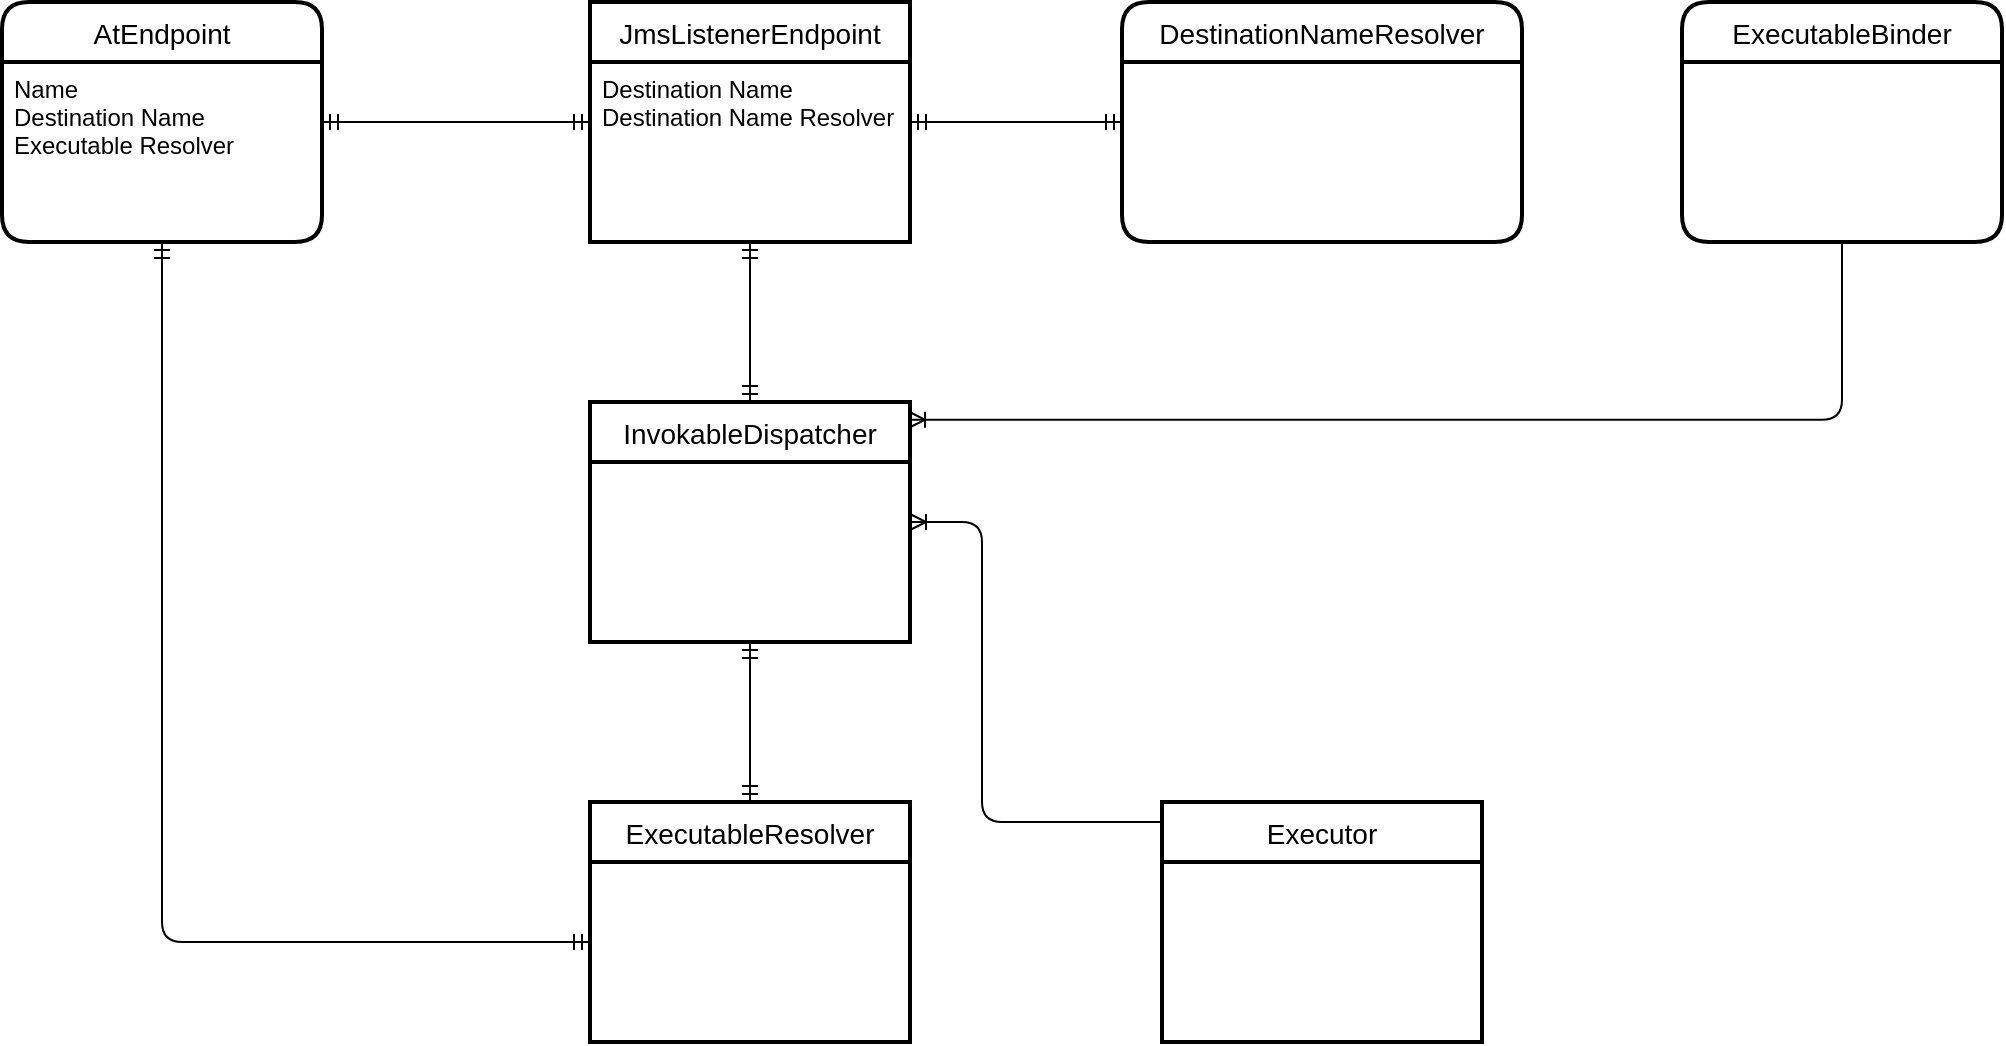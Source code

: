 <mxfile version="14.6.13" type="device"><diagram id="C5RBs43oDa-KdzZeNtuy" name="Endpoint"><mxGraphModel dx="3342" dy="1342" grid="1" gridSize="10" guides="1" tooltips="1" connect="1" arrows="1" fold="1" page="1" pageScale="1" pageWidth="1169" pageHeight="827" math="0" shadow="0"><root><mxCell id="WIyWlLk6GJQsqaUBKTNV-0"/><mxCell id="WIyWlLk6GJQsqaUBKTNV-1" parent="WIyWlLk6GJQsqaUBKTNV-0"/><mxCell id="4FK_EQJXdQuQeS4iLHSr-0" value="AtEndpoint" style="swimlane;childLayout=stackLayout;horizontal=1;startSize=30;horizontalStack=0;rounded=1;fontSize=14;fontStyle=0;strokeWidth=2;resizeParent=0;resizeLast=1;shadow=0;dashed=0;align=center;" parent="WIyWlLk6GJQsqaUBKTNV-1" vertex="1"><mxGeometry x="40" y="40" width="160" height="120" as="geometry"/></mxCell><mxCell id="4FK_EQJXdQuQeS4iLHSr-1" value="Name&#10;Destination Name&#10;Executable Resolver" style="align=left;strokeColor=none;fillColor=none;spacingLeft=4;fontSize=12;verticalAlign=top;resizable=0;rotatable=0;part=1;" parent="4FK_EQJXdQuQeS4iLHSr-0" vertex="1"><mxGeometry y="30" width="160" height="90" as="geometry"/></mxCell><mxCell id="4FK_EQJXdQuQeS4iLHSr-2" value="JmsListenerEndpoint" style="swimlane;childLayout=stackLayout;horizontal=1;startSize=30;horizontalStack=0;rounded=0;fontSize=14;fontStyle=0;strokeWidth=2;resizeParent=0;resizeLast=1;shadow=0;dashed=0;align=center;" parent="WIyWlLk6GJQsqaUBKTNV-1" vertex="1"><mxGeometry x="334" y="40" width="160" height="120" as="geometry"/></mxCell><mxCell id="4FK_EQJXdQuQeS4iLHSr-3" value="Destination Name&#10;Destination Name Resolver" style="align=left;strokeColor=none;fillColor=none;spacingLeft=4;fontSize=12;verticalAlign=top;resizable=0;rotatable=0;part=1;" parent="4FK_EQJXdQuQeS4iLHSr-2" vertex="1"><mxGeometry y="30" width="160" height="90" as="geometry"/></mxCell><mxCell id="4FK_EQJXdQuQeS4iLHSr-10" value="DestinationNameResolver" style="swimlane;childLayout=stackLayout;horizontal=1;startSize=30;horizontalStack=0;rounded=1;fontSize=14;fontStyle=0;strokeWidth=2;resizeParent=0;resizeLast=1;shadow=0;dashed=0;align=center;swimlaneLine=1;glass=0;sketch=0;" parent="WIyWlLk6GJQsqaUBKTNV-1" vertex="1"><mxGeometry x="600" y="40" width="200" height="120" as="geometry"/></mxCell><mxCell id="4FK_EQJXdQuQeS4iLHSr-17" value="InvokableDispatcher" style="swimlane;childLayout=stackLayout;horizontal=1;startSize=30;horizontalStack=0;rounded=0;fontSize=14;fontStyle=0;strokeWidth=2;resizeParent=0;resizeLast=1;shadow=0;dashed=0;align=center;" parent="WIyWlLk6GJQsqaUBKTNV-1" vertex="1"><mxGeometry x="334" y="240" width="160" height="120" as="geometry"/></mxCell><mxCell id="4FK_EQJXdQuQeS4iLHSr-25" value="ExecutableBinder" style="swimlane;childLayout=stackLayout;horizontal=1;startSize=30;horizontalStack=0;rounded=1;fontSize=14;fontStyle=0;strokeWidth=2;resizeParent=0;resizeLast=1;shadow=0;dashed=0;align=center;" parent="WIyWlLk6GJQsqaUBKTNV-1" vertex="1"><mxGeometry x="880" y="40" width="160" height="120" as="geometry"/></mxCell><mxCell id="4FK_EQJXdQuQeS4iLHSr-27" value="Executor" style="swimlane;childLayout=stackLayout;horizontal=1;startSize=30;horizontalStack=0;rounded=0;fontSize=14;fontStyle=0;strokeWidth=2;resizeParent=0;resizeLast=1;shadow=0;dashed=0;align=center;" parent="WIyWlLk6GJQsqaUBKTNV-1" vertex="1"><mxGeometry x="620" y="440" width="160" height="120" as="geometry"/></mxCell><mxCell id="4FK_EQJXdQuQeS4iLHSr-39" value="" style="edgeStyle=orthogonalEdgeStyle;fontSize=12;html=1;endArrow=ERoneToMany;exitX=0.5;exitY=1;exitDx=0;exitDy=0;entryX=0.997;entryY=0.074;entryDx=0;entryDy=0;entryPerimeter=0;" parent="WIyWlLk6GJQsqaUBKTNV-1" source="4FK_EQJXdQuQeS4iLHSr-25" target="4FK_EQJXdQuQeS4iLHSr-17" edge="1"><mxGeometry width="100" height="100" relative="1" as="geometry"><mxPoint x="340" y="350" as="sourcePoint"/><mxPoint x="500" y="250" as="targetPoint"/><Array as="points"><mxPoint x="960" y="249"/></Array></mxGeometry></mxCell><mxCell id="4FK_EQJXdQuQeS4iLHSr-40" value="ExecutableResolver" style="swimlane;childLayout=stackLayout;horizontal=1;startSize=30;horizontalStack=0;rounded=0;fontSize=14;fontStyle=0;strokeWidth=2;resizeParent=0;resizeLast=1;shadow=0;dashed=0;align=center;" parent="WIyWlLk6GJQsqaUBKTNV-1" vertex="1"><mxGeometry x="334" y="440" width="160" height="120" as="geometry"/></mxCell><mxCell id="4FK_EQJXdQuQeS4iLHSr-42" value="" style="edgeStyle=orthogonalEdgeStyle;fontSize=12;html=1;endArrow=ERmandOne;startArrow=ERmandOne;" parent="WIyWlLk6GJQsqaUBKTNV-1" source="4FK_EQJXdQuQeS4iLHSr-0" target="4FK_EQJXdQuQeS4iLHSr-2" edge="1"><mxGeometry width="100" height="100" relative="1" as="geometry"><mxPoint x="340" y="350" as="sourcePoint"/><mxPoint x="440" y="250" as="targetPoint"/><Array as="points"><mxPoint x="250" y="100"/><mxPoint x="250" y="100"/></Array></mxGeometry></mxCell><mxCell id="4FK_EQJXdQuQeS4iLHSr-43" value="" style="edgeStyle=orthogonalEdgeStyle;fontSize=12;html=1;endArrow=ERmandOne;startArrow=ERmandOne;" parent="WIyWlLk6GJQsqaUBKTNV-1" source="4FK_EQJXdQuQeS4iLHSr-2" target="4FK_EQJXdQuQeS4iLHSr-10" edge="1"><mxGeometry width="100" height="100" relative="1" as="geometry"><mxPoint x="110" y="280" as="sourcePoint"/><mxPoint x="190" y="280" as="targetPoint"/><Array as="points"><mxPoint x="490" y="100"/><mxPoint x="490" y="100"/></Array></mxGeometry></mxCell><mxCell id="4FK_EQJXdQuQeS4iLHSr-44" value="" style="edgeStyle=orthogonalEdgeStyle;fontSize=12;html=1;endArrow=ERmandOne;startArrow=ERmandOne;" parent="WIyWlLk6GJQsqaUBKTNV-1" source="4FK_EQJXdQuQeS4iLHSr-0" target="4FK_EQJXdQuQeS4iLHSr-40" edge="1"><mxGeometry width="100" height="100" relative="1" as="geometry"><mxPoint x="30" y="240" as="sourcePoint"/><mxPoint x="110" y="240" as="targetPoint"/><Array as="points"><mxPoint x="120" y="510"/></Array></mxGeometry></mxCell><mxCell id="4FK_EQJXdQuQeS4iLHSr-45" value="" style="edgeStyle=orthogonalEdgeStyle;fontSize=12;html=1;endArrow=ERmandOne;startArrow=ERmandOne;" parent="WIyWlLk6GJQsqaUBKTNV-1" source="4FK_EQJXdQuQeS4iLHSr-2" target="4FK_EQJXdQuQeS4iLHSr-17" edge="1"><mxGeometry width="100" height="100" relative="1" as="geometry"><mxPoint x="204" y="270" as="sourcePoint"/><mxPoint x="284" y="270" as="targetPoint"/><Array as="points"/></mxGeometry></mxCell><mxCell id="4FK_EQJXdQuQeS4iLHSr-46" value="" style="edgeStyle=orthogonalEdgeStyle;fontSize=12;html=1;endArrow=ERmandOne;startArrow=ERmandOne;" parent="WIyWlLk6GJQsqaUBKTNV-1" source="4FK_EQJXdQuQeS4iLHSr-40" target="4FK_EQJXdQuQeS4iLHSr-17" edge="1"><mxGeometry width="100" height="100" relative="1" as="geometry"><mxPoint x="224" y="250" as="sourcePoint"/><mxPoint x="304" y="250" as="targetPoint"/><Array as="points"/></mxGeometry></mxCell><mxCell id="4FK_EQJXdQuQeS4iLHSr-47" value="" style="edgeStyle=orthogonalEdgeStyle;fontSize=12;html=1;endArrow=ERoneToMany;" parent="WIyWlLk6GJQsqaUBKTNV-1" source="4FK_EQJXdQuQeS4iLHSr-27" target="4FK_EQJXdQuQeS4iLHSr-17" edge="1"><mxGeometry width="100" height="100" relative="1" as="geometry"><mxPoint x="150" y="280" as="sourcePoint"/><mxPoint x="40" y="230" as="targetPoint"/><Array as="points"><mxPoint x="530" y="450"/><mxPoint x="530" y="300"/></Array></mxGeometry></mxCell></root></mxGraphModel></diagram></mxfile>